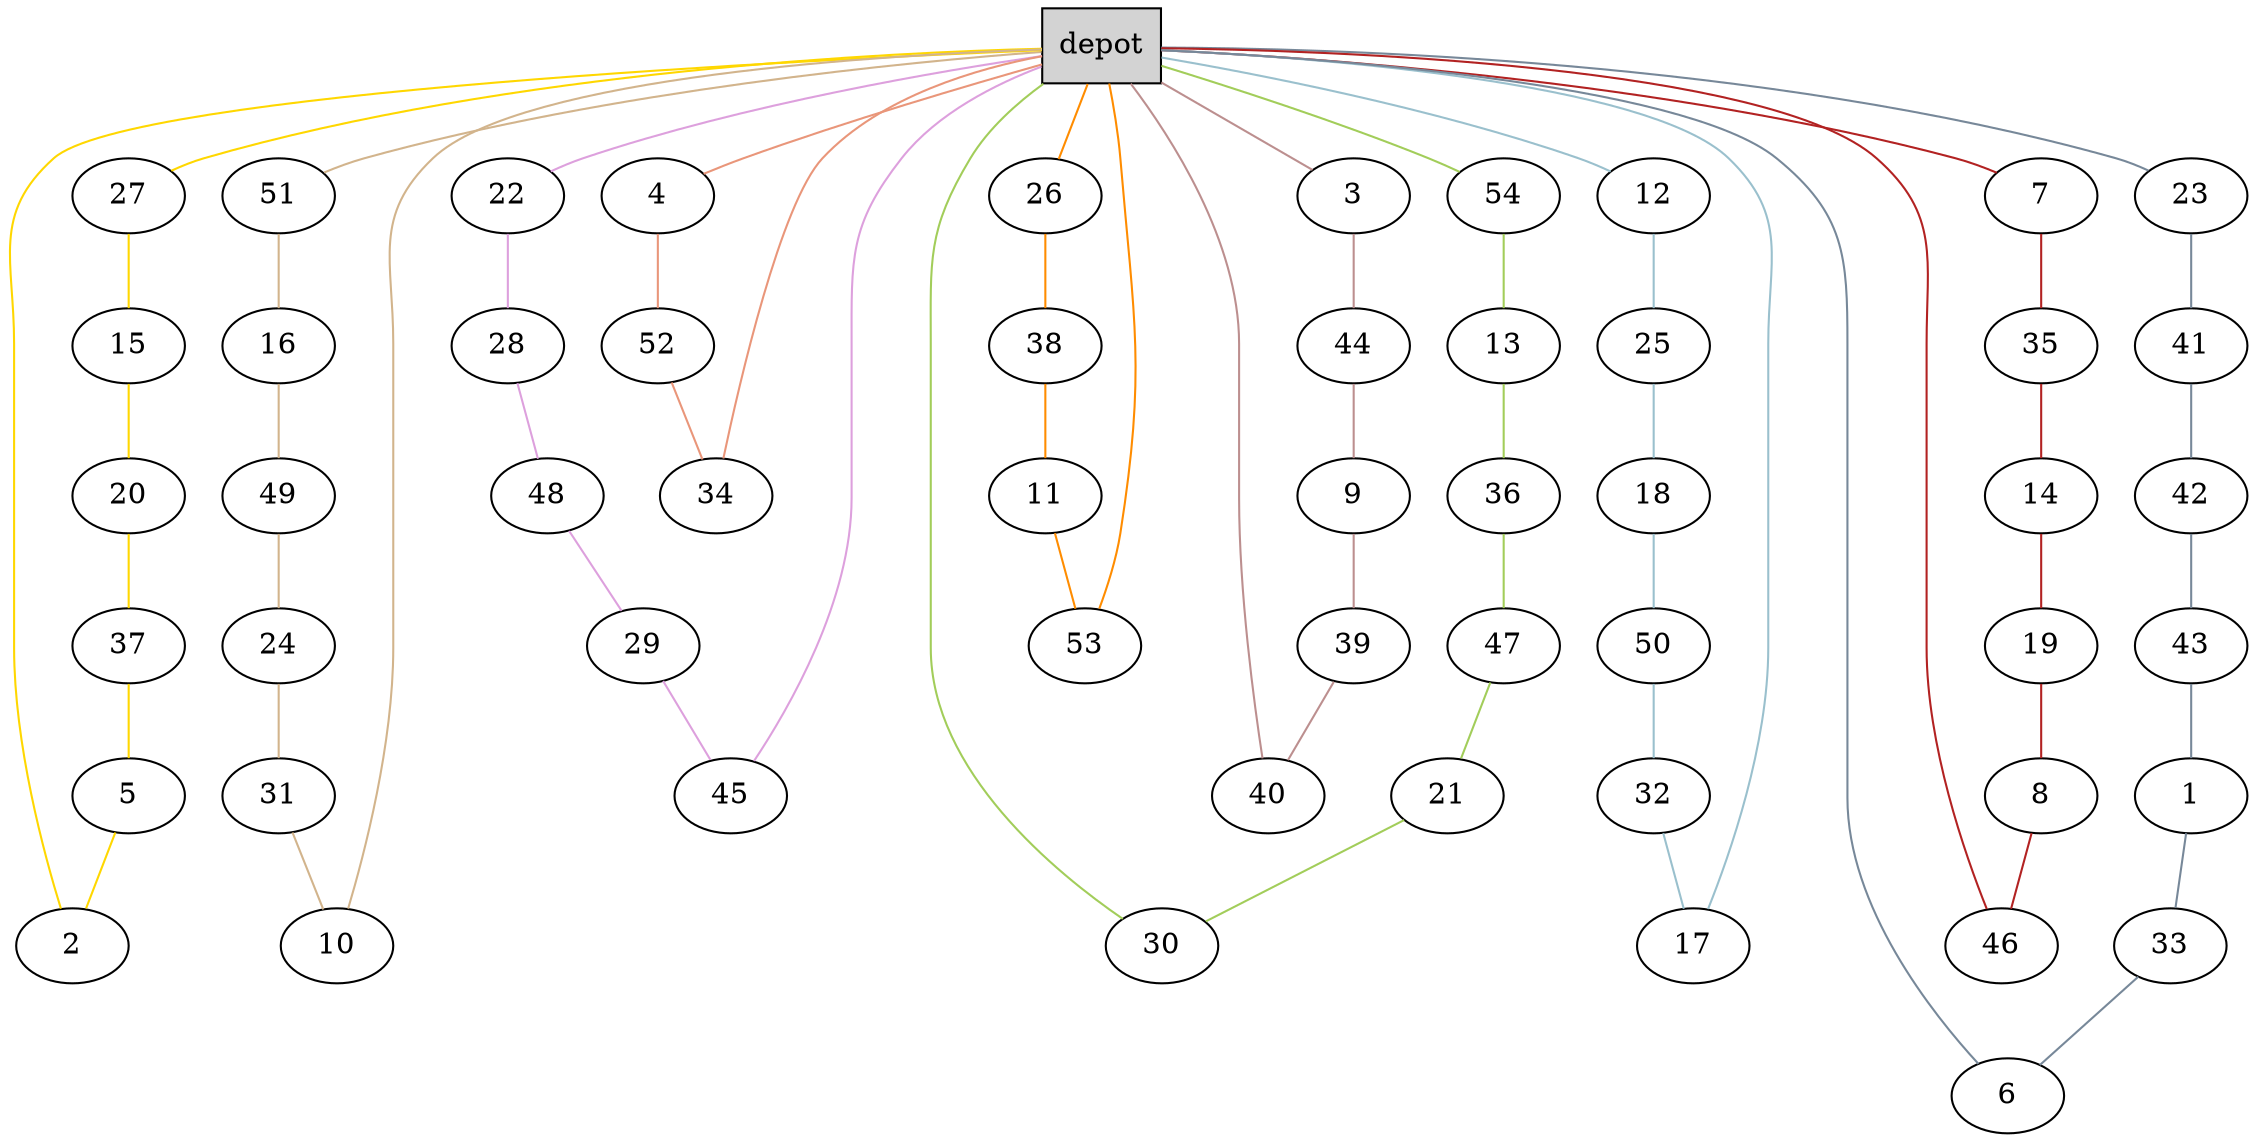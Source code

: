 graph G {
  0[shape = box, label = "depot", style = filled ];
  4[shape = ellipse];
  "0"--"4"[color = darksalmon];
  52[shape = ellipse];
  "4"--"52"[color = darksalmon];
  34[shape = ellipse];
  "52"--"34"[color = darksalmon];
  "34"--"0"[color = darksalmon];
  27[shape = ellipse];
  "0"--"27"[color = gold];
  15[shape = ellipse];
  "27"--"15"[color = gold];
  20[shape = ellipse];
  "15"--"20"[color = gold];
  37[shape = ellipse];
  "20"--"37"[color = gold];
  5[shape = ellipse];
  "37"--"5"[color = gold];
  2[shape = ellipse];
  "5"--"2"[color = gold];
  "2"--"0"[color = gold];
  22[shape = ellipse];
  "0"--"22"[color = plum];
  28[shape = ellipse];
  "22"--"28"[color = plum];
  48[shape = ellipse];
  "28"--"48"[color = plum];
  29[shape = ellipse];
  "48"--"29"[color = plum];
  45[shape = ellipse];
  "29"--"45"[color = plum];
  "45"--"0"[color = plum];
  51[shape = ellipse];
  "0"--"51"[color = tan];
  16[shape = ellipse];
  "51"--"16"[color = tan];
  49[shape = ellipse];
  "16"--"49"[color = tan];
  24[shape = ellipse];
  "49"--"24"[color = tan];
  31[shape = ellipse];
  "24"--"31"[color = tan];
  10[shape = ellipse];
  "31"--"10"[color = tan];
  "10"--"0"[color = tan];
  26[shape = ellipse];
  "0"--"26"[color = darkorange];
  38[shape = ellipse];
  "26"--"38"[color = darkorange];
  11[shape = ellipse];
  "38"--"11"[color = darkorange];
  53[shape = ellipse];
  "11"--"53"[color = darkorange];
  "53"--"0"[color = darkorange];
  3[shape = ellipse];
  "0"--"3"[color = rosybrown];
  44[shape = ellipse];
  "3"--"44"[color = rosybrown];
  9[shape = ellipse];
  "44"--"9"[color = rosybrown];
  39[shape = ellipse];
  "9"--"39"[color = rosybrown];
  40[shape = ellipse];
  "39"--"40"[color = rosybrown];
  "40"--"0"[color = rosybrown];
  54[shape = ellipse];
  "0"--"54"[color = darkolivegreen3];
  13[shape = ellipse];
  "54"--"13"[color = darkolivegreen3];
  36[shape = ellipse];
  "13"--"36"[color = darkolivegreen3];
  47[shape = ellipse];
  "36"--"47"[color = darkolivegreen3];
  21[shape = ellipse];
  "47"--"21"[color = darkolivegreen3];
  30[shape = ellipse];
  "21"--"30"[color = darkolivegreen3];
  "30"--"0"[color = darkolivegreen3];
  12[shape = ellipse];
  "0"--"12"[color = lightblue3];
  25[shape = ellipse];
  "12"--"25"[color = lightblue3];
  18[shape = ellipse];
  "25"--"18"[color = lightblue3];
  50[shape = ellipse];
  "18"--"50"[color = lightblue3];
  32[shape = ellipse];
  "50"--"32"[color = lightblue3];
  17[shape = ellipse];
  "32"--"17"[color = lightblue3];
  "17"--"0"[color = lightblue3];
  7[shape = ellipse];
  "0"--"7"[color = firebrick];
  35[shape = ellipse];
  "7"--"35"[color = firebrick];
  14[shape = ellipse];
  "35"--"14"[color = firebrick];
  19[shape = ellipse];
  "14"--"19"[color = firebrick];
  8[shape = ellipse];
  "19"--"8"[color = firebrick];
  46[shape = ellipse];
  "8"--"46"[color = firebrick];
  "46"--"0"[color = firebrick];
  23[shape = ellipse];
  "0"--"23"[color = lightslategray];
  41[shape = ellipse];
  "23"--"41"[color = lightslategray];
  42[shape = ellipse];
  "41"--"42"[color = lightslategray];
  43[shape = ellipse];
  "42"--"43"[color = lightslategray];
  1[shape = ellipse];
  "43"--"1"[color = lightslategray];
  33[shape = ellipse];
  "1"--"33"[color = lightslategray];
  6[shape = ellipse];
  "33"--"6"[color = lightslategray];
  "6"--"0"[color = lightslategray];
}
